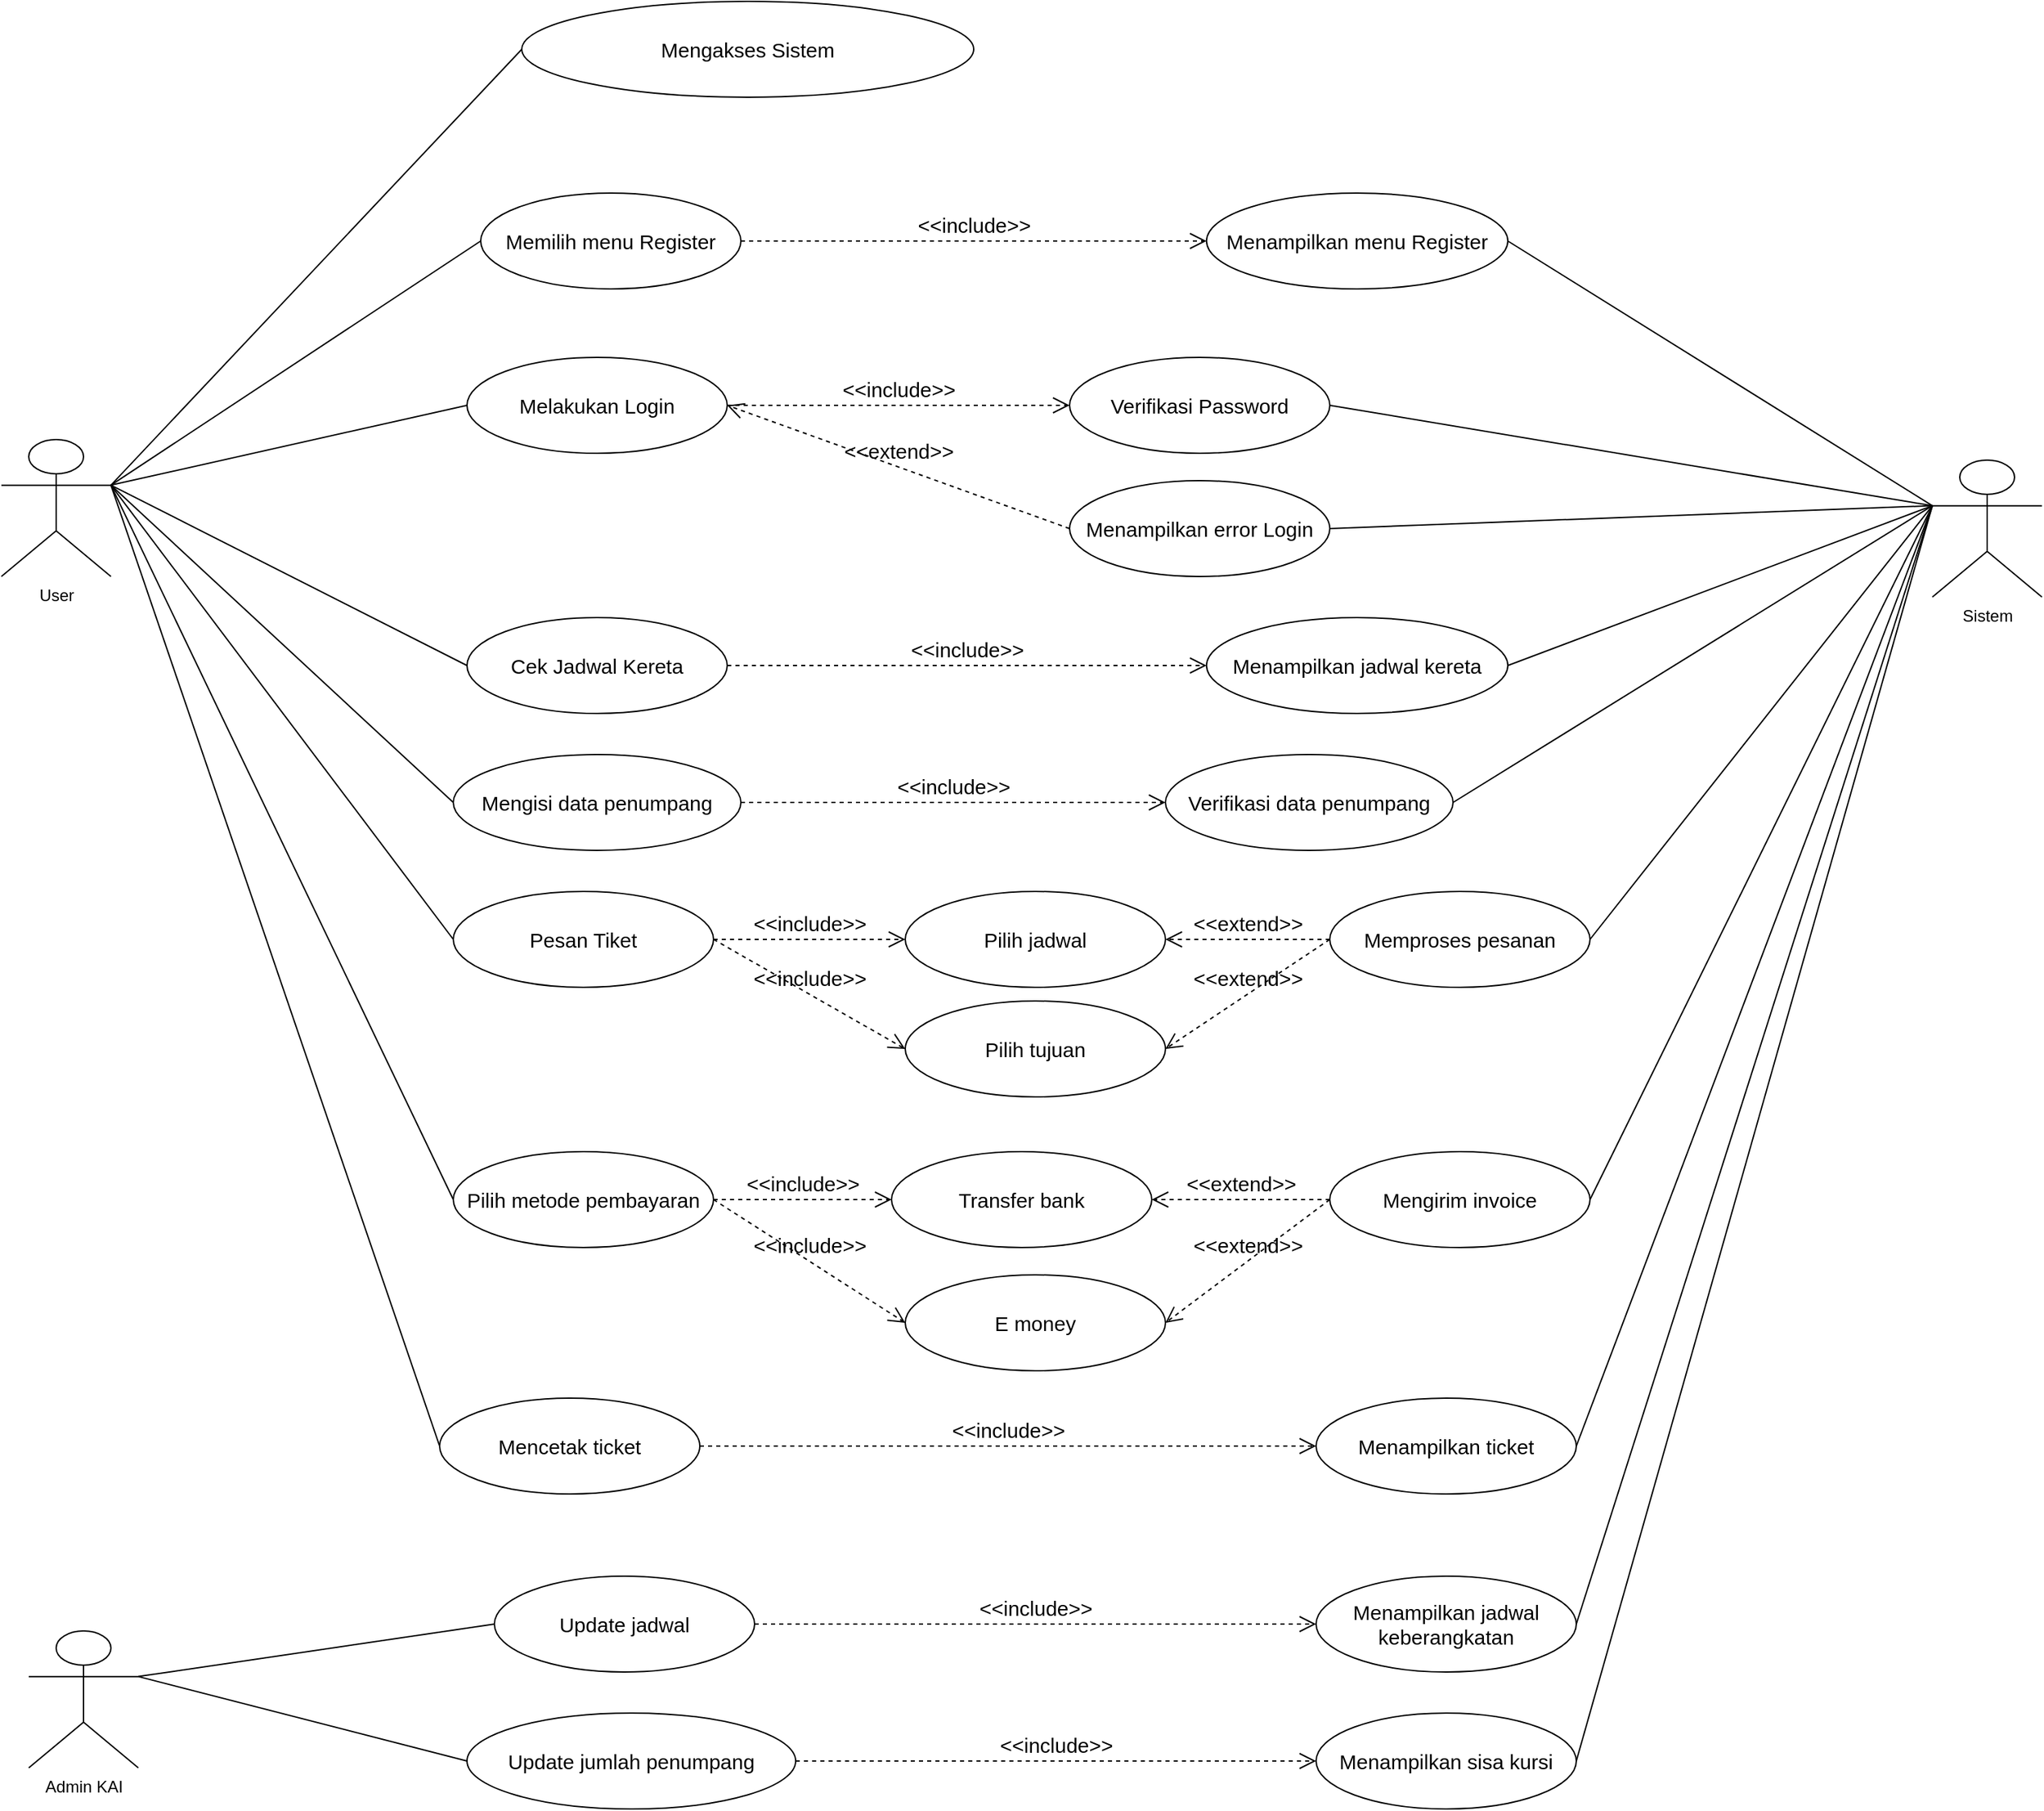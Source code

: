 <mxfile version="20.8.16" type="device" pages="2"><diagram name="usecase pemesanan tiket kereta" id="UrLEpBWhu2ql6kITW9KZ"><mxGraphModel dx="2269" dy="1483" grid="1" gridSize="10" guides="1" tooltips="1" connect="1" arrows="1" fold="1" page="1" pageScale="1" pageWidth="3300" pageHeight="4681" math="0" shadow="0"><root><mxCell id="0"/><mxCell id="1" parent="0"/><mxCell id="ttBOYnQdIVmElgxyRwph-5" style="rounded=0;orthogonalLoop=1;jettySize=auto;html=1;exitX=1;exitY=0.333;exitDx=0;exitDy=0;exitPerimeter=0;entryX=0;entryY=0.5;entryDx=0;entryDy=0;fontSize=15;endArrow=none;endFill=0;" parent="1" source="ttBOYnQdIVmElgxyRwph-1" target="ttBOYnQdIVmElgxyRwph-3" edge="1"><mxGeometry relative="1" as="geometry"/></mxCell><mxCell id="s9FRekA7cgcyD0kdbOYk-20" style="edgeStyle=none;rounded=0;orthogonalLoop=1;jettySize=auto;html=1;exitX=1;exitY=0.333;exitDx=0;exitDy=0;exitPerimeter=0;entryX=0;entryY=0.5;entryDx=0;entryDy=0;fontSize=15;endArrow=none;endFill=0;" edge="1" parent="1" source="ttBOYnQdIVmElgxyRwph-1" target="ttBOYnQdIVmElgxyRwph-6"><mxGeometry relative="1" as="geometry"/></mxCell><mxCell id="s9FRekA7cgcyD0kdbOYk-21" style="edgeStyle=none;rounded=0;orthogonalLoop=1;jettySize=auto;html=1;exitX=1;exitY=0.333;exitDx=0;exitDy=0;exitPerimeter=0;entryX=0;entryY=0.5;entryDx=0;entryDy=0;fontSize=15;endArrow=none;endFill=0;" edge="1" parent="1" source="ttBOYnQdIVmElgxyRwph-1" target="s9FRekA7cgcyD0kdbOYk-5"><mxGeometry relative="1" as="geometry"/></mxCell><mxCell id="s9FRekA7cgcyD0kdbOYk-22" style="edgeStyle=none;rounded=0;orthogonalLoop=1;jettySize=auto;html=1;exitX=1;exitY=0.333;exitDx=0;exitDy=0;exitPerimeter=0;entryX=0;entryY=0.5;entryDx=0;entryDy=0;fontSize=15;endArrow=none;endFill=0;" edge="1" parent="1" source="ttBOYnQdIVmElgxyRwph-1" target="s9FRekA7cgcyD0kdbOYk-8"><mxGeometry relative="1" as="geometry"/></mxCell><mxCell id="s9FRekA7cgcyD0kdbOYk-23" style="edgeStyle=none;rounded=0;orthogonalLoop=1;jettySize=auto;html=1;exitX=1;exitY=0.333;exitDx=0;exitDy=0;exitPerimeter=0;entryX=0;entryY=0.5;entryDx=0;entryDy=0;fontSize=15;endArrow=none;endFill=0;" edge="1" parent="1" source="ttBOYnQdIVmElgxyRwph-1" target="s9FRekA7cgcyD0kdbOYk-14"><mxGeometry relative="1" as="geometry"/></mxCell><mxCell id="s9FRekA7cgcyD0kdbOYk-24" style="edgeStyle=none;rounded=0;orthogonalLoop=1;jettySize=auto;html=1;exitX=1;exitY=0.333;exitDx=0;exitDy=0;exitPerimeter=0;entryX=0;entryY=0.5;entryDx=0;entryDy=0;fontSize=15;endArrow=none;endFill=0;" edge="1" parent="1" source="ttBOYnQdIVmElgxyRwph-1" target="s9FRekA7cgcyD0kdbOYk-10"><mxGeometry relative="1" as="geometry"/></mxCell><mxCell id="s9FRekA7cgcyD0kdbOYk-25" style="edgeStyle=none;rounded=0;orthogonalLoop=1;jettySize=auto;html=1;exitX=1;exitY=0.333;exitDx=0;exitDy=0;exitPerimeter=0;entryX=0;entryY=0.5;entryDx=0;entryDy=0;fontSize=15;endArrow=none;endFill=0;" edge="1" parent="1" source="ttBOYnQdIVmElgxyRwph-1" target="s9FRekA7cgcyD0kdbOYk-15"><mxGeometry relative="1" as="geometry"/></mxCell><mxCell id="s9FRekA7cgcyD0kdbOYk-35" style="edgeStyle=none;rounded=0;orthogonalLoop=1;jettySize=auto;html=1;exitX=1;exitY=0.333;exitDx=0;exitDy=0;exitPerimeter=0;entryX=0;entryY=0.5;entryDx=0;entryDy=0;fontSize=15;endArrow=none;endFill=0;" edge="1" parent="1" source="ttBOYnQdIVmElgxyRwph-1" target="s9FRekA7cgcyD0kdbOYk-26"><mxGeometry relative="1" as="geometry"/></mxCell><mxCell id="ttBOYnQdIVmElgxyRwph-1" value="User" style="shape=umlActor;verticalLabelPosition=bottom;verticalAlign=top;html=1;" parent="1" vertex="1"><mxGeometry x="640" y="1160" width="80" height="100" as="geometry"/></mxCell><mxCell id="ttBOYnQdIVmElgxyRwph-3" value="&lt;font style=&quot;font-size: 15px;&quot;&gt;Mengakses Sistem&lt;/font&gt;" style="ellipse;whiteSpace=wrap;html=1;" parent="1" vertex="1"><mxGeometry x="1020" y="840" width="330" height="70" as="geometry"/></mxCell><mxCell id="ttBOYnQdIVmElgxyRwph-6" value="&lt;font style=&quot;font-size: 15px;&quot;&gt;Memilih menu Register&lt;/font&gt;" style="ellipse;whiteSpace=wrap;html=1;" parent="1" vertex="1"><mxGeometry x="990" y="980" width="190" height="70" as="geometry"/></mxCell><mxCell id="s9FRekA7cgcyD0kdbOYk-1" value="&lt;font style=&quot;font-size: 15px;&quot;&gt;Menampilkan menu Register&lt;/font&gt;" style="ellipse;whiteSpace=wrap;html=1;" vertex="1" parent="1"><mxGeometry x="1520" y="980" width="220" height="70" as="geometry"/></mxCell><mxCell id="s9FRekA7cgcyD0kdbOYk-36" style="edgeStyle=none;rounded=0;orthogonalLoop=1;jettySize=auto;html=1;exitX=0;exitY=0.333;exitDx=0;exitDy=0;exitPerimeter=0;entryX=1;entryY=0.5;entryDx=0;entryDy=0;fontSize=15;endArrow=none;endFill=0;" edge="1" parent="1" source="s9FRekA7cgcyD0kdbOYk-2" target="s9FRekA7cgcyD0kdbOYk-1"><mxGeometry relative="1" as="geometry"/></mxCell><mxCell id="s9FRekA7cgcyD0kdbOYk-37" style="edgeStyle=none;rounded=0;orthogonalLoop=1;jettySize=auto;html=1;exitX=0;exitY=0.333;exitDx=0;exitDy=0;exitPerimeter=0;entryX=1;entryY=0.5;entryDx=0;entryDy=0;fontSize=15;endArrow=none;endFill=0;" edge="1" parent="1" source="s9FRekA7cgcyD0kdbOYk-2" target="s9FRekA7cgcyD0kdbOYk-9"><mxGeometry relative="1" as="geometry"/></mxCell><mxCell id="s9FRekA7cgcyD0kdbOYk-38" style="edgeStyle=none;rounded=0;orthogonalLoop=1;jettySize=auto;html=1;exitX=0;exitY=0.333;exitDx=0;exitDy=0;exitPerimeter=0;entryX=1;entryY=0.5;entryDx=0;entryDy=0;fontSize=15;endArrow=none;endFill=0;" edge="1" parent="1" source="s9FRekA7cgcyD0kdbOYk-2" target="s9FRekA7cgcyD0kdbOYk-13"><mxGeometry relative="1" as="geometry"/></mxCell><mxCell id="s9FRekA7cgcyD0kdbOYk-39" style="edgeStyle=none;rounded=0;orthogonalLoop=1;jettySize=auto;html=1;exitX=0;exitY=0.333;exitDx=0;exitDy=0;exitPerimeter=0;entryX=1;entryY=0.5;entryDx=0;entryDy=0;fontSize=15;endArrow=none;endFill=0;" edge="1" parent="1" source="s9FRekA7cgcyD0kdbOYk-2" target="s9FRekA7cgcyD0kdbOYk-18"><mxGeometry relative="1" as="geometry"/></mxCell><mxCell id="s9FRekA7cgcyD0kdbOYk-40" style="edgeStyle=none;rounded=0;orthogonalLoop=1;jettySize=auto;html=1;exitX=0;exitY=0.333;exitDx=0;exitDy=0;exitPerimeter=0;entryX=1;entryY=0.5;entryDx=0;entryDy=0;fontSize=15;endArrow=none;endFill=0;" edge="1" parent="1" source="s9FRekA7cgcyD0kdbOYk-2" target="s9FRekA7cgcyD0kdbOYk-19"><mxGeometry relative="1" as="geometry"/></mxCell><mxCell id="s9FRekA7cgcyD0kdbOYk-41" style="edgeStyle=none;rounded=0;orthogonalLoop=1;jettySize=auto;html=1;exitX=0;exitY=0.333;exitDx=0;exitDy=0;exitPerimeter=0;entryX=1;entryY=0.5;entryDx=0;entryDy=0;fontSize=15;endArrow=none;endFill=0;" edge="1" parent="1" source="s9FRekA7cgcyD0kdbOYk-2" target="s9FRekA7cgcyD0kdbOYk-30"><mxGeometry relative="1" as="geometry"/></mxCell><mxCell id="s9FRekA7cgcyD0kdbOYk-42" style="edgeStyle=none;rounded=0;orthogonalLoop=1;jettySize=auto;html=1;exitX=0;exitY=0.333;exitDx=0;exitDy=0;exitPerimeter=0;entryX=1;entryY=0.5;entryDx=0;entryDy=0;fontSize=15;endArrow=none;endFill=0;" edge="1" parent="1" source="s9FRekA7cgcyD0kdbOYk-2" target="s9FRekA7cgcyD0kdbOYk-31"><mxGeometry relative="1" as="geometry"/></mxCell><mxCell id="s9FRekA7cgcyD0kdbOYk-44" style="edgeStyle=none;rounded=0;orthogonalLoop=1;jettySize=auto;html=1;exitX=0;exitY=0.333;exitDx=0;exitDy=0;exitPerimeter=0;entryX=1;entryY=0.5;entryDx=0;entryDy=0;fontSize=15;endArrow=none;endFill=0;" edge="1" parent="1" source="s9FRekA7cgcyD0kdbOYk-2" target="s9FRekA7cgcyD0kdbOYk-43"><mxGeometry relative="1" as="geometry"/></mxCell><mxCell id="s9FRekA7cgcyD0kdbOYk-45" style="edgeStyle=none;rounded=0;orthogonalLoop=1;jettySize=auto;html=1;exitX=0;exitY=0.333;exitDx=0;exitDy=0;exitPerimeter=0;entryX=1;entryY=0.5;entryDx=0;entryDy=0;fontSize=15;endArrow=none;endFill=0;" edge="1" parent="1" source="s9FRekA7cgcyD0kdbOYk-2" target="s9FRekA7cgcyD0kdbOYk-6"><mxGeometry relative="1" as="geometry"/></mxCell><mxCell id="s9FRekA7cgcyD0kdbOYk-46" style="edgeStyle=none;rounded=0;orthogonalLoop=1;jettySize=auto;html=1;exitX=0;exitY=0.333;exitDx=0;exitDy=0;exitPerimeter=0;entryX=1;entryY=0.5;entryDx=0;entryDy=0;fontSize=15;endArrow=none;endFill=0;" edge="1" parent="1" source="s9FRekA7cgcyD0kdbOYk-2" target="s9FRekA7cgcyD0kdbOYk-7"><mxGeometry relative="1" as="geometry"/></mxCell><mxCell id="s9FRekA7cgcyD0kdbOYk-2" value="Sistem" style="shape=umlActor;verticalLabelPosition=bottom;verticalAlign=top;html=1;" vertex="1" parent="1"><mxGeometry x="2050" y="1175" width="80" height="100" as="geometry"/></mxCell><mxCell id="s9FRekA7cgcyD0kdbOYk-5" value="&lt;font style=&quot;font-size: 15px;&quot;&gt;Melakukan Login&lt;/font&gt;" style="ellipse;whiteSpace=wrap;html=1;" vertex="1" parent="1"><mxGeometry x="980" y="1100" width="190" height="70" as="geometry"/></mxCell><mxCell id="s9FRekA7cgcyD0kdbOYk-6" value="&lt;font style=&quot;font-size: 15px;&quot;&gt;Verifikasi Password&lt;/font&gt;" style="ellipse;whiteSpace=wrap;html=1;" vertex="1" parent="1"><mxGeometry x="1420" y="1100" width="190" height="70" as="geometry"/></mxCell><mxCell id="s9FRekA7cgcyD0kdbOYk-7" value="&lt;font style=&quot;font-size: 15px;&quot;&gt;Menampilkan error Login&lt;/font&gt;" style="ellipse;whiteSpace=wrap;html=1;" vertex="1" parent="1"><mxGeometry x="1420" y="1190" width="190" height="70" as="geometry"/></mxCell><mxCell id="s9FRekA7cgcyD0kdbOYk-8" value="&lt;font style=&quot;font-size: 15px;&quot;&gt;Cek Jadwal Kereta&lt;/font&gt;" style="ellipse;whiteSpace=wrap;html=1;" vertex="1" parent="1"><mxGeometry x="980" y="1290" width="190" height="70" as="geometry"/></mxCell><mxCell id="s9FRekA7cgcyD0kdbOYk-9" value="&lt;font style=&quot;font-size: 15px;&quot;&gt;Menampilkan jadwal kereta&lt;/font&gt;" style="ellipse;whiteSpace=wrap;html=1;" vertex="1" parent="1"><mxGeometry x="1520" y="1290" width="220" height="70" as="geometry"/></mxCell><mxCell id="s9FRekA7cgcyD0kdbOYk-10" value="&lt;font style=&quot;font-size: 15px;&quot;&gt;Pesan Tiket&lt;/font&gt;" style="ellipse;whiteSpace=wrap;html=1;" vertex="1" parent="1"><mxGeometry x="970" y="1490" width="190" height="70" as="geometry"/></mxCell><mxCell id="s9FRekA7cgcyD0kdbOYk-11" value="&lt;font style=&quot;font-size: 15px;&quot;&gt;Pilih jadwal&lt;/font&gt;" style="ellipse;whiteSpace=wrap;html=1;" vertex="1" parent="1"><mxGeometry x="1300" y="1490" width="190" height="70" as="geometry"/></mxCell><mxCell id="s9FRekA7cgcyD0kdbOYk-12" value="&lt;font style=&quot;font-size: 15px;&quot;&gt;Pilih tujuan&lt;/font&gt;" style="ellipse;whiteSpace=wrap;html=1;" vertex="1" parent="1"><mxGeometry x="1300" y="1570" width="190" height="70" as="geometry"/></mxCell><mxCell id="s9FRekA7cgcyD0kdbOYk-13" value="&lt;font style=&quot;font-size: 15px;&quot;&gt;Memproses pesanan&lt;/font&gt;" style="ellipse;whiteSpace=wrap;html=1;" vertex="1" parent="1"><mxGeometry x="1610" y="1490" width="190" height="70" as="geometry"/></mxCell><mxCell id="s9FRekA7cgcyD0kdbOYk-14" value="&lt;font style=&quot;font-size: 15px;&quot;&gt;Mengisi data penumpang&lt;/font&gt;" style="ellipse;whiteSpace=wrap;html=1;" vertex="1" parent="1"><mxGeometry x="970" y="1390" width="210" height="70" as="geometry"/></mxCell><mxCell id="s9FRekA7cgcyD0kdbOYk-15" value="&lt;font style=&quot;font-size: 15px;&quot;&gt;Pilih metode pembayaran&lt;/font&gt;" style="ellipse;whiteSpace=wrap;html=1;" vertex="1" parent="1"><mxGeometry x="970" y="1680" width="190" height="70" as="geometry"/></mxCell><mxCell id="s9FRekA7cgcyD0kdbOYk-16" value="&lt;font style=&quot;font-size: 15px;&quot;&gt;Transfer bank&lt;/font&gt;" style="ellipse;whiteSpace=wrap;html=1;" vertex="1" parent="1"><mxGeometry x="1290" y="1680" width="190" height="70" as="geometry"/></mxCell><mxCell id="s9FRekA7cgcyD0kdbOYk-17" value="&lt;font style=&quot;font-size: 15px;&quot;&gt;E money&lt;/font&gt;" style="ellipse;whiteSpace=wrap;html=1;" vertex="1" parent="1"><mxGeometry x="1300" y="1770" width="190" height="70" as="geometry"/></mxCell><mxCell id="s9FRekA7cgcyD0kdbOYk-18" value="&lt;font style=&quot;font-size: 15px;&quot;&gt;Mengirim invoice&lt;/font&gt;" style="ellipse;whiteSpace=wrap;html=1;" vertex="1" parent="1"><mxGeometry x="1610" y="1680" width="190" height="70" as="geometry"/></mxCell><mxCell id="s9FRekA7cgcyD0kdbOYk-19" value="&lt;font style=&quot;font-size: 15px;&quot;&gt;Menampilkan ticket&lt;/font&gt;" style="ellipse;whiteSpace=wrap;html=1;" vertex="1" parent="1"><mxGeometry x="1600" y="1860" width="190" height="70" as="geometry"/></mxCell><mxCell id="s9FRekA7cgcyD0kdbOYk-26" value="&lt;font style=&quot;font-size: 15px;&quot;&gt;Mencetak ticket&lt;/font&gt;" style="ellipse;whiteSpace=wrap;html=1;" vertex="1" parent="1"><mxGeometry x="960" y="1860" width="190" height="70" as="geometry"/></mxCell><mxCell id="s9FRekA7cgcyD0kdbOYk-27" value="&lt;font style=&quot;font-size: 15px;&quot;&gt;Update jadwal&lt;/font&gt;" style="ellipse;whiteSpace=wrap;html=1;" vertex="1" parent="1"><mxGeometry x="1000" y="1990" width="190" height="70" as="geometry"/></mxCell><mxCell id="s9FRekA7cgcyD0kdbOYk-29" value="&lt;font style=&quot;font-size: 15px;&quot;&gt;Update jumlah penumpang&lt;/font&gt;" style="ellipse;whiteSpace=wrap;html=1;" vertex="1" parent="1"><mxGeometry x="980" y="2090" width="240" height="70" as="geometry"/></mxCell><mxCell id="s9FRekA7cgcyD0kdbOYk-30" value="&lt;font style=&quot;font-size: 15px;&quot;&gt;Menampilkan jadwal keberangkatan&lt;/font&gt;" style="ellipse;whiteSpace=wrap;html=1;" vertex="1" parent="1"><mxGeometry x="1600" y="1990" width="190" height="70" as="geometry"/></mxCell><mxCell id="s9FRekA7cgcyD0kdbOYk-31" value="&lt;font style=&quot;font-size: 15px;&quot;&gt;Menampilkan sisa kursi&lt;/font&gt;" style="ellipse;whiteSpace=wrap;html=1;" vertex="1" parent="1"><mxGeometry x="1600" y="2090" width="190" height="70" as="geometry"/></mxCell><mxCell id="s9FRekA7cgcyD0kdbOYk-33" style="edgeStyle=none;rounded=0;orthogonalLoop=1;jettySize=auto;html=1;exitX=1;exitY=0.333;exitDx=0;exitDy=0;exitPerimeter=0;entryX=0;entryY=0.5;entryDx=0;entryDy=0;fontSize=15;endArrow=none;endFill=0;" edge="1" parent="1" source="s9FRekA7cgcyD0kdbOYk-32" target="s9FRekA7cgcyD0kdbOYk-27"><mxGeometry relative="1" as="geometry"/></mxCell><mxCell id="s9FRekA7cgcyD0kdbOYk-34" style="edgeStyle=none;rounded=0;orthogonalLoop=1;jettySize=auto;html=1;exitX=1;exitY=0.333;exitDx=0;exitDy=0;exitPerimeter=0;entryX=0;entryY=0.5;entryDx=0;entryDy=0;fontSize=15;endArrow=none;endFill=0;" edge="1" parent="1" source="s9FRekA7cgcyD0kdbOYk-32" target="s9FRekA7cgcyD0kdbOYk-29"><mxGeometry relative="1" as="geometry"/></mxCell><mxCell id="s9FRekA7cgcyD0kdbOYk-32" value="Admin KAI" style="shape=umlActor;verticalLabelPosition=bottom;verticalAlign=top;html=1;" vertex="1" parent="1"><mxGeometry x="660" y="2030" width="80" height="100" as="geometry"/></mxCell><mxCell id="s9FRekA7cgcyD0kdbOYk-43" value="&lt;font style=&quot;font-size: 15px;&quot;&gt;Verifikasi data penumpang&lt;/font&gt;" style="ellipse;whiteSpace=wrap;html=1;" vertex="1" parent="1"><mxGeometry x="1490" y="1390" width="210" height="70" as="geometry"/></mxCell><mxCell id="s9FRekA7cgcyD0kdbOYk-47" value="&amp;lt;&amp;lt;include&amp;gt;&amp;gt;" style="html=1;verticalAlign=bottom;labelBackgroundColor=none;endArrow=open;endFill=0;dashed=1;rounded=0;fontSize=15;entryX=0;entryY=0.5;entryDx=0;entryDy=0;exitX=1;exitY=0.5;exitDx=0;exitDy=0;endSize=10;" edge="1" parent="1" source="ttBOYnQdIVmElgxyRwph-6" target="s9FRekA7cgcyD0kdbOYk-1"><mxGeometry width="160" relative="1" as="geometry"><mxPoint x="1160" y="1520" as="sourcePoint"/><mxPoint x="1320" y="1520" as="targetPoint"/></mxGeometry></mxCell><mxCell id="s9FRekA7cgcyD0kdbOYk-48" value="&amp;lt;&amp;lt;include&amp;gt;&amp;gt;" style="html=1;verticalAlign=bottom;labelBackgroundColor=none;endArrow=open;endFill=0;dashed=1;rounded=0;fontSize=15;entryX=0;entryY=0.5;entryDx=0;entryDy=0;exitX=1;exitY=0.5;exitDx=0;exitDy=0;endSize=10;" edge="1" parent="1" source="s9FRekA7cgcyD0kdbOYk-5" target="s9FRekA7cgcyD0kdbOYk-6"><mxGeometry width="160" relative="1" as="geometry"><mxPoint x="1190.0" y="1025" as="sourcePoint"/><mxPoint x="1530" y="1025" as="targetPoint"/></mxGeometry></mxCell><mxCell id="s9FRekA7cgcyD0kdbOYk-49" value="&amp;lt;&amp;lt;extend&amp;gt;&amp;gt;" style="html=1;verticalAlign=bottom;labelBackgroundColor=none;endArrow=open;endFill=0;dashed=1;rounded=0;fontSize=15;endSize=10;entryX=1;entryY=0.5;entryDx=0;entryDy=0;exitX=0;exitY=0.5;exitDx=0;exitDy=0;" edge="1" parent="1" source="s9FRekA7cgcyD0kdbOYk-7" target="s9FRekA7cgcyD0kdbOYk-5"><mxGeometry width="160" relative="1" as="geometry"><mxPoint x="1160" y="1520" as="sourcePoint"/><mxPoint x="1320" y="1520" as="targetPoint"/></mxGeometry></mxCell><mxCell id="s9FRekA7cgcyD0kdbOYk-50" value="&amp;lt;&amp;lt;include&amp;gt;&amp;gt;" style="html=1;verticalAlign=bottom;labelBackgroundColor=none;endArrow=open;endFill=0;dashed=1;rounded=0;fontSize=15;entryX=0;entryY=0.5;entryDx=0;entryDy=0;exitX=1;exitY=0.5;exitDx=0;exitDy=0;endSize=10;" edge="1" parent="1" source="s9FRekA7cgcyD0kdbOYk-10" target="s9FRekA7cgcyD0kdbOYk-11"><mxGeometry width="160" relative="1" as="geometry"><mxPoint x="1180" y="1145" as="sourcePoint"/><mxPoint x="1430" y="1145" as="targetPoint"/></mxGeometry></mxCell><mxCell id="s9FRekA7cgcyD0kdbOYk-51" value="&amp;lt;&amp;lt;include&amp;gt;&amp;gt;" style="html=1;verticalAlign=bottom;labelBackgroundColor=none;endArrow=open;endFill=0;dashed=1;rounded=0;fontSize=15;entryX=0;entryY=0.5;entryDx=0;entryDy=0;endSize=10;exitX=1;exitY=0.5;exitDx=0;exitDy=0;" edge="1" parent="1" source="s9FRekA7cgcyD0kdbOYk-10" target="s9FRekA7cgcyD0kdbOYk-12"><mxGeometry width="160" relative="1" as="geometry"><mxPoint x="1160" y="1630" as="sourcePoint"/><mxPoint x="1310.0" y="1535" as="targetPoint"/></mxGeometry></mxCell><mxCell id="s9FRekA7cgcyD0kdbOYk-52" value="&amp;lt;&amp;lt;include&amp;gt;&amp;gt;" style="html=1;verticalAlign=bottom;labelBackgroundColor=none;endArrow=open;endFill=0;dashed=1;rounded=0;fontSize=15;entryX=0;entryY=0.5;entryDx=0;entryDy=0;exitX=1;exitY=0.5;exitDx=0;exitDy=0;endSize=10;" edge="1" parent="1" source="s9FRekA7cgcyD0kdbOYk-14" target="s9FRekA7cgcyD0kdbOYk-43"><mxGeometry width="160" relative="1" as="geometry"><mxPoint x="1180.0" y="1545" as="sourcePoint"/><mxPoint x="1320.0" y="1545" as="targetPoint"/></mxGeometry></mxCell><mxCell id="s9FRekA7cgcyD0kdbOYk-53" value="&amp;lt;&amp;lt;include&amp;gt;&amp;gt;" style="html=1;verticalAlign=bottom;labelBackgroundColor=none;endArrow=open;endFill=0;dashed=1;rounded=0;fontSize=15;entryX=0;entryY=0.5;entryDx=0;entryDy=0;exitX=1;exitY=0.5;exitDx=0;exitDy=0;endSize=10;" edge="1" parent="1" source="s9FRekA7cgcyD0kdbOYk-8" target="s9FRekA7cgcyD0kdbOYk-9"><mxGeometry width="160" relative="1" as="geometry"><mxPoint x="1190" y="1435" as="sourcePoint"/><mxPoint x="1500.0" y="1435" as="targetPoint"/></mxGeometry></mxCell><mxCell id="s9FRekA7cgcyD0kdbOYk-54" value="&amp;lt;&amp;lt;extend&amp;gt;&amp;gt;" style="html=1;verticalAlign=bottom;labelBackgroundColor=none;endArrow=open;endFill=0;dashed=1;rounded=0;fontSize=15;endSize=10;entryX=1;entryY=0.5;entryDx=0;entryDy=0;exitX=0;exitY=0.5;exitDx=0;exitDy=0;" edge="1" parent="1" source="s9FRekA7cgcyD0kdbOYk-13" target="s9FRekA7cgcyD0kdbOYk-11"><mxGeometry width="160" relative="1" as="geometry"><mxPoint x="1430" y="1235" as="sourcePoint"/><mxPoint x="1180" y="1145" as="targetPoint"/></mxGeometry></mxCell><mxCell id="s9FRekA7cgcyD0kdbOYk-55" value="&amp;lt;&amp;lt;extend&amp;gt;&amp;gt;" style="html=1;verticalAlign=bottom;labelBackgroundColor=none;endArrow=open;endFill=0;dashed=1;rounded=0;fontSize=15;endSize=10;entryX=1;entryY=0.5;entryDx=0;entryDy=0;exitX=0;exitY=0.5;exitDx=0;exitDy=0;" edge="1" parent="1" source="s9FRekA7cgcyD0kdbOYk-13" target="s9FRekA7cgcyD0kdbOYk-12"><mxGeometry width="160" relative="1" as="geometry"><mxPoint x="1660" y="1630" as="sourcePoint"/><mxPoint x="1500.0" y="1535" as="targetPoint"/></mxGeometry></mxCell><mxCell id="s9FRekA7cgcyD0kdbOYk-56" value="&amp;lt;&amp;lt;include&amp;gt;&amp;gt;" style="html=1;verticalAlign=bottom;labelBackgroundColor=none;endArrow=open;endFill=0;dashed=1;rounded=0;fontSize=15;entryX=0;entryY=0.5;entryDx=0;entryDy=0;endSize=10;exitX=1;exitY=0.5;exitDx=0;exitDy=0;" edge="1" parent="1" source="s9FRekA7cgcyD0kdbOYk-15" target="s9FRekA7cgcyD0kdbOYk-16"><mxGeometry width="160" relative="1" as="geometry"><mxPoint x="1170.0" y="1535" as="sourcePoint"/><mxPoint x="1310.0" y="1615" as="targetPoint"/></mxGeometry></mxCell><mxCell id="s9FRekA7cgcyD0kdbOYk-57" value="&amp;lt;&amp;lt;include&amp;gt;&amp;gt;" style="html=1;verticalAlign=bottom;labelBackgroundColor=none;endArrow=open;endFill=0;dashed=1;rounded=0;fontSize=15;entryX=0;entryY=0.5;entryDx=0;entryDy=0;endSize=10;exitX=1;exitY=0.5;exitDx=0;exitDy=0;" edge="1" parent="1" source="s9FRekA7cgcyD0kdbOYk-15" target="s9FRekA7cgcyD0kdbOYk-17"><mxGeometry width="160" relative="1" as="geometry"><mxPoint x="1180" y="1760" as="sourcePoint"/><mxPoint x="1300" y="1725" as="targetPoint"/></mxGeometry></mxCell><mxCell id="s9FRekA7cgcyD0kdbOYk-58" value="&amp;lt;&amp;lt;extend&amp;gt;&amp;gt;" style="html=1;verticalAlign=bottom;labelBackgroundColor=none;endArrow=open;endFill=0;dashed=1;rounded=0;fontSize=15;endSize=10;entryX=1;entryY=0.5;entryDx=0;entryDy=0;exitX=0;exitY=0.5;exitDx=0;exitDy=0;" edge="1" parent="1" source="s9FRekA7cgcyD0kdbOYk-18" target="s9FRekA7cgcyD0kdbOYk-16"><mxGeometry width="160" relative="1" as="geometry"><mxPoint x="1620" y="1535" as="sourcePoint"/><mxPoint x="1500.0" y="1615" as="targetPoint"/></mxGeometry></mxCell><mxCell id="s9FRekA7cgcyD0kdbOYk-59" value="&amp;lt;&amp;lt;extend&amp;gt;&amp;gt;" style="html=1;verticalAlign=bottom;labelBackgroundColor=none;endArrow=open;endFill=0;dashed=1;rounded=0;fontSize=15;endSize=10;entryX=1;entryY=0.5;entryDx=0;entryDy=0;exitX=0;exitY=0.5;exitDx=0;exitDy=0;" edge="1" parent="1" source="s9FRekA7cgcyD0kdbOYk-18" target="s9FRekA7cgcyD0kdbOYk-17"><mxGeometry width="160" relative="1" as="geometry"><mxPoint x="1640" y="1805" as="sourcePoint"/><mxPoint x="1490" y="1725" as="targetPoint"/></mxGeometry></mxCell><mxCell id="s9FRekA7cgcyD0kdbOYk-60" value="&amp;lt;&amp;lt;include&amp;gt;&amp;gt;" style="html=1;verticalAlign=bottom;labelBackgroundColor=none;endArrow=open;endFill=0;dashed=1;rounded=0;fontSize=15;entryX=0;entryY=0.5;entryDx=0;entryDy=0;endSize=10;exitX=1;exitY=0.5;exitDx=0;exitDy=0;" edge="1" parent="1" source="s9FRekA7cgcyD0kdbOYk-26" target="s9FRekA7cgcyD0kdbOYk-19"><mxGeometry width="160" relative="1" as="geometry"><mxPoint x="1160.0" y="1715" as="sourcePoint"/><mxPoint x="1300.0" y="1805" as="targetPoint"/></mxGeometry></mxCell><mxCell id="s9FRekA7cgcyD0kdbOYk-61" value="&amp;lt;&amp;lt;include&amp;gt;&amp;gt;" style="html=1;verticalAlign=bottom;labelBackgroundColor=none;endArrow=open;endFill=0;dashed=1;rounded=0;fontSize=15;entryX=0;entryY=0.5;entryDx=0;entryDy=0;endSize=10;exitX=1;exitY=0.5;exitDx=0;exitDy=0;" edge="1" parent="1" source="s9FRekA7cgcyD0kdbOYk-27" target="s9FRekA7cgcyD0kdbOYk-30"><mxGeometry width="160" relative="1" as="geometry"><mxPoint x="1160.0" y="1905" as="sourcePoint"/><mxPoint x="1610" y="1905" as="targetPoint"/></mxGeometry></mxCell><mxCell id="s9FRekA7cgcyD0kdbOYk-62" value="&amp;lt;&amp;lt;include&amp;gt;&amp;gt;" style="html=1;verticalAlign=bottom;labelBackgroundColor=none;endArrow=open;endFill=0;dashed=1;rounded=0;fontSize=15;entryX=0;entryY=0.5;entryDx=0;entryDy=0;endSize=10;exitX=1;exitY=0.5;exitDx=0;exitDy=0;" edge="1" parent="1" source="s9FRekA7cgcyD0kdbOYk-29" target="s9FRekA7cgcyD0kdbOYk-31"><mxGeometry width="160" relative="1" as="geometry"><mxPoint x="1200" y="2035" as="sourcePoint"/><mxPoint x="1610" y="2035" as="targetPoint"/></mxGeometry></mxCell></root></mxGraphModel></diagram><diagram id="6uWqMcXyp-nMa83LboNU" name="ERD pemesanan tiket kereta"><mxGraphModel dx="1985" dy="1298" grid="1" gridSize="10" guides="1" tooltips="1" connect="1" arrows="1" fold="1" page="1" pageScale="1" pageWidth="3300" pageHeight="4681" math="0" shadow="0"><root><mxCell id="0"/><mxCell id="1" parent="0"/><mxCell id="rufzcAiO9Ryu6abK0_3h-20" style="edgeStyle=none;rounded=0;orthogonalLoop=1;jettySize=auto;html=1;exitX=0.5;exitY=0;exitDx=0;exitDy=0;entryX=0.5;entryY=1;entryDx=0;entryDy=0;fontSize=15;endArrow=none;endFill=0;endSize=10;" edge="1" parent="1" source="TN2uMMc82bp5vgqjo7YV-1" target="TN2uMMc82bp5vgqjo7YV-5"><mxGeometry relative="1" as="geometry"/></mxCell><mxCell id="TN2uMMc82bp5vgqjo7YV-1" value="Mulai" style="rounded=1;whiteSpace=wrap;html=1;fontSize=15;" vertex="1" parent="1"><mxGeometry x="1100" y="1940" width="120" height="30" as="geometry"/></mxCell><mxCell id="TN2uMMc82bp5vgqjo7YV-3" value="Selesai" style="rounded=1;whiteSpace=wrap;html=1;fontSize=15;" vertex="1" parent="1"><mxGeometry x="1690" y="2021.25" width="120" height="30" as="geometry"/></mxCell><mxCell id="rufzcAiO9Ryu6abK0_3h-22" style="edgeStyle=none;rounded=0;orthogonalLoop=1;jettySize=auto;html=1;exitX=1;exitY=0.5;exitDx=0;exitDy=0;entryX=0;entryY=0.5;entryDx=0;entryDy=0;fontSize=15;endArrow=none;endFill=0;endSize=10;" edge="1" parent="1" source="TN2uMMc82bp5vgqjo7YV-4" target="rufzcAiO9Ryu6abK0_3h-9"><mxGeometry relative="1" as="geometry"/></mxCell><mxCell id="TN2uMMc82bp5vgqjo7YV-4" value="Login" style="rhombus;whiteSpace=wrap;html=1;fontSize=15;" vertex="1" parent="1"><mxGeometry x="1360" y="1705" width="80" height="80" as="geometry"/></mxCell><mxCell id="rufzcAiO9Ryu6abK0_3h-5" style="edgeStyle=none;rounded=0;orthogonalLoop=1;jettySize=auto;html=1;exitX=0.5;exitY=0;exitDx=0;exitDy=0;entryX=0.5;entryY=1;entryDx=0;entryDy=0;fontSize=15;endArrow=none;endFill=0;endSize=10;" edge="1" parent="1" source="TN2uMMc82bp5vgqjo7YV-5" target="rufzcAiO9Ryu6abK0_3h-1"><mxGeometry relative="1" as="geometry"/></mxCell><mxCell id="rufzcAiO9Ryu6abK0_3h-6" style="edgeStyle=none;rounded=0;orthogonalLoop=1;jettySize=auto;html=1;exitX=0.5;exitY=0;exitDx=0;exitDy=0;fontSize=15;endArrow=none;endFill=0;endSize=10;" edge="1" parent="1" source="TN2uMMc82bp5vgqjo7YV-5" target="rufzcAiO9Ryu6abK0_3h-4"><mxGeometry relative="1" as="geometry"/></mxCell><mxCell id="rufzcAiO9Ryu6abK0_3h-7" style="edgeStyle=none;rounded=0;orthogonalLoop=1;jettySize=auto;html=1;exitX=0.5;exitY=0;exitDx=0;exitDy=0;entryX=0.5;entryY=1;entryDx=0;entryDy=0;fontSize=15;endArrow=none;endFill=0;endSize=10;" edge="1" parent="1" source="TN2uMMc82bp5vgqjo7YV-5" target="rufzcAiO9Ryu6abK0_3h-3"><mxGeometry relative="1" as="geometry"/></mxCell><mxCell id="rufzcAiO9Ryu6abK0_3h-8" style="edgeStyle=none;rounded=0;orthogonalLoop=1;jettySize=auto;html=1;exitX=0.5;exitY=0;exitDx=0;exitDy=0;entryX=1;entryY=1;entryDx=0;entryDy=0;fontSize=15;endArrow=none;endFill=0;endSize=10;" edge="1" parent="1" source="TN2uMMc82bp5vgqjo7YV-5" target="rufzcAiO9Ryu6abK0_3h-2"><mxGeometry relative="1" as="geometry"/></mxCell><mxCell id="rufzcAiO9Ryu6abK0_3h-21" style="edgeStyle=none;rounded=0;orthogonalLoop=1;jettySize=auto;html=1;exitX=1;exitY=0.5;exitDx=0;exitDy=0;entryX=0;entryY=0.5;entryDx=0;entryDy=0;fontSize=15;endArrow=none;endFill=0;endSize=10;" edge="1" parent="1" source="TN2uMMc82bp5vgqjo7YV-5" target="TN2uMMc82bp5vgqjo7YV-4"><mxGeometry relative="1" as="geometry"/></mxCell><mxCell id="TN2uMMc82bp5vgqjo7YV-5" value="User" style="rounded=0;whiteSpace=wrap;html=1;fontSize=15;" vertex="1" parent="1"><mxGeometry x="1100" y="1722.5" width="120" height="45" as="geometry"/></mxCell><mxCell id="rufzcAiO9Ryu6abK0_3h-1" value="&lt;font style=&quot;font-size: 15px;&quot;&gt;Username&lt;/font&gt;" style="ellipse;whiteSpace=wrap;html=1;" vertex="1" parent="1"><mxGeometry x="1030" y="1510" width="130" height="50" as="geometry"/></mxCell><mxCell id="rufzcAiO9Ryu6abK0_3h-2" value="&lt;span style=&quot;font-size: 15px;&quot;&gt;ID&lt;/span&gt;" style="ellipse;whiteSpace=wrap;html=1;" vertex="1" parent="1"><mxGeometry x="1010" y="1600" width="90" height="50" as="geometry"/></mxCell><mxCell id="rufzcAiO9Ryu6abK0_3h-3" value="&lt;font style=&quot;font-size: 15px;&quot;&gt;Email&lt;/font&gt;" style="ellipse;whiteSpace=wrap;html=1;" vertex="1" parent="1"><mxGeometry x="1150" y="1460" width="120" height="50" as="geometry"/></mxCell><mxCell id="rufzcAiO9Ryu6abK0_3h-4" value="&lt;font style=&quot;font-size: 15px;&quot;&gt;Password&lt;/font&gt;" style="ellipse;whiteSpace=wrap;html=1;" vertex="1" parent="1"><mxGeometry x="1200" y="1560" width="130" height="50" as="geometry"/></mxCell><mxCell id="rufzcAiO9Ryu6abK0_3h-15" style="edgeStyle=none;rounded=0;orthogonalLoop=1;jettySize=auto;html=1;exitX=0.5;exitY=0;exitDx=0;exitDy=0;entryX=0.5;entryY=1;entryDx=0;entryDy=0;fontSize=15;endArrow=none;endFill=0;endSize=10;" edge="1" parent="1" source="rufzcAiO9Ryu6abK0_3h-9" target="rufzcAiO9Ryu6abK0_3h-11"><mxGeometry relative="1" as="geometry"/></mxCell><mxCell id="rufzcAiO9Ryu6abK0_3h-16" style="edgeStyle=none;rounded=0;orthogonalLoop=1;jettySize=auto;html=1;exitX=0.5;exitY=0;exitDx=0;exitDy=0;entryX=1;entryY=1;entryDx=0;entryDy=0;fontSize=15;endArrow=none;endFill=0;endSize=10;" edge="1" parent="1" source="rufzcAiO9Ryu6abK0_3h-9" target="rufzcAiO9Ryu6abK0_3h-13"><mxGeometry relative="1" as="geometry"/></mxCell><mxCell id="rufzcAiO9Ryu6abK0_3h-17" style="edgeStyle=none;rounded=0;orthogonalLoop=1;jettySize=auto;html=1;exitX=0.5;exitY=0;exitDx=0;exitDy=0;entryX=0.5;entryY=1;entryDx=0;entryDy=0;fontSize=15;endArrow=none;endFill=0;endSize=10;" edge="1" parent="1" source="rufzcAiO9Ryu6abK0_3h-9" target="rufzcAiO9Ryu6abK0_3h-10"><mxGeometry relative="1" as="geometry"/></mxCell><mxCell id="rufzcAiO9Ryu6abK0_3h-18" style="edgeStyle=none;rounded=0;orthogonalLoop=1;jettySize=auto;html=1;exitX=0.5;exitY=0;exitDx=0;exitDy=0;entryX=0;entryY=1;entryDx=0;entryDy=0;fontSize=15;endArrow=none;endFill=0;endSize=10;" edge="1" parent="1" source="rufzcAiO9Ryu6abK0_3h-9" target="rufzcAiO9Ryu6abK0_3h-12"><mxGeometry relative="1" as="geometry"/></mxCell><mxCell id="rufzcAiO9Ryu6abK0_3h-19" style="edgeStyle=none;rounded=0;orthogonalLoop=1;jettySize=auto;html=1;exitX=0.5;exitY=0;exitDx=0;exitDy=0;entryX=0;entryY=1;entryDx=0;entryDy=0;fontSize=15;endArrow=none;endFill=0;endSize=10;" edge="1" parent="1" source="rufzcAiO9Ryu6abK0_3h-9" target="rufzcAiO9Ryu6abK0_3h-14"><mxGeometry relative="1" as="geometry"/></mxCell><mxCell id="rufzcAiO9Ryu6abK0_3h-24" style="edgeStyle=none;rounded=0;orthogonalLoop=1;jettySize=auto;html=1;exitX=1;exitY=0.5;exitDx=0;exitDy=0;entryX=0;entryY=0.5;entryDx=0;entryDy=0;fontSize=15;endArrow=none;endFill=0;endSize=10;" edge="1" parent="1" source="rufzcAiO9Ryu6abK0_3h-9" target="rufzcAiO9Ryu6abK0_3h-23"><mxGeometry relative="1" as="geometry"/></mxCell><mxCell id="rufzcAiO9Ryu6abK0_3h-9" value="Biodata User" style="rounded=0;whiteSpace=wrap;html=1;fontSize=15;" vertex="1" parent="1"><mxGeometry x="1605" y="1722.5" width="120" height="45" as="geometry"/></mxCell><mxCell id="rufzcAiO9Ryu6abK0_3h-10" value="&lt;font style=&quot;font-size: 15px;&quot;&gt;Username&lt;/font&gt;" style="ellipse;whiteSpace=wrap;html=1;" vertex="1" parent="1"><mxGeometry x="1585" y="1480" width="130" height="50" as="geometry"/></mxCell><mxCell id="rufzcAiO9Ryu6abK0_3h-11" value="&lt;span style=&quot;font-size: 15px;&quot;&gt;ID&lt;/span&gt;" style="ellipse;whiteSpace=wrap;html=1;" vertex="1" parent="1"><mxGeometry x="1505" y="1610" width="90" height="50" as="geometry"/></mxCell><mxCell id="rufzcAiO9Ryu6abK0_3h-12" value="&lt;font style=&quot;font-size: 15px;&quot;&gt;Email&lt;/font&gt;" style="ellipse;whiteSpace=wrap;html=1;" vertex="1" parent="1"><mxGeometry x="1705" y="1530" width="120" height="50" as="geometry"/></mxCell><mxCell id="rufzcAiO9Ryu6abK0_3h-13" value="&lt;font style=&quot;font-size: 15px;&quot;&gt;Nama&lt;/font&gt;" style="ellipse;whiteSpace=wrap;html=1;" vertex="1" parent="1"><mxGeometry x="1490" y="1540" width="120" height="50" as="geometry"/></mxCell><mxCell id="rufzcAiO9Ryu6abK0_3h-14" value="&lt;span style=&quot;font-size: 15px;&quot;&gt;No HP&lt;/span&gt;" style="ellipse;whiteSpace=wrap;html=1;" vertex="1" parent="1"><mxGeometry x="1735" y="1600" width="120" height="50" as="geometry"/></mxCell><mxCell id="rufzcAiO9Ryu6abK0_3h-40" style="edgeStyle=none;rounded=0;orthogonalLoop=1;jettySize=auto;html=1;exitX=1;exitY=0.5;exitDx=0;exitDy=0;entryX=0;entryY=0.5;entryDx=0;entryDy=0;fontSize=15;endArrow=none;endFill=0;endSize=10;" edge="1" parent="1" source="rufzcAiO9Ryu6abK0_3h-23" target="rufzcAiO9Ryu6abK0_3h-30"><mxGeometry relative="1" as="geometry"/></mxCell><mxCell id="rufzcAiO9Ryu6abK0_3h-23" value="Mengelola" style="rhombus;whiteSpace=wrap;html=1;fontSize=15;" vertex="1" parent="1"><mxGeometry x="1870" y="1705" width="100" height="80" as="geometry"/></mxCell><mxCell id="rufzcAiO9Ryu6abK0_3h-25" style="edgeStyle=none;rounded=0;orthogonalLoop=1;jettySize=auto;html=1;exitX=0.5;exitY=0;exitDx=0;exitDy=0;entryX=0.5;entryY=1;entryDx=0;entryDy=0;fontSize=15;endArrow=none;endFill=0;endSize=10;" edge="1" parent="1" source="rufzcAiO9Ryu6abK0_3h-30" target="rufzcAiO9Ryu6abK0_3h-32"><mxGeometry relative="1" as="geometry"/></mxCell><mxCell id="rufzcAiO9Ryu6abK0_3h-26" style="edgeStyle=none;rounded=0;orthogonalLoop=1;jettySize=auto;html=1;exitX=0.5;exitY=0;exitDx=0;exitDy=0;entryX=1;entryY=1;entryDx=0;entryDy=0;fontSize=15;endArrow=none;endFill=0;endSize=10;" edge="1" parent="1" source="rufzcAiO9Ryu6abK0_3h-30" target="rufzcAiO9Ryu6abK0_3h-34"><mxGeometry relative="1" as="geometry"/></mxCell><mxCell id="rufzcAiO9Ryu6abK0_3h-27" style="edgeStyle=none;rounded=0;orthogonalLoop=1;jettySize=auto;html=1;exitX=0.5;exitY=0;exitDx=0;exitDy=0;entryX=0.5;entryY=1;entryDx=0;entryDy=0;fontSize=15;endArrow=none;endFill=0;endSize=10;" edge="1" parent="1" source="rufzcAiO9Ryu6abK0_3h-30" target="rufzcAiO9Ryu6abK0_3h-31"><mxGeometry relative="1" as="geometry"/></mxCell><mxCell id="rufzcAiO9Ryu6abK0_3h-28" style="edgeStyle=none;rounded=0;orthogonalLoop=1;jettySize=auto;html=1;exitX=0.5;exitY=0;exitDx=0;exitDy=0;entryX=0;entryY=1;entryDx=0;entryDy=0;fontSize=15;endArrow=none;endFill=0;endSize=10;" edge="1" parent="1" source="rufzcAiO9Ryu6abK0_3h-30" target="rufzcAiO9Ryu6abK0_3h-33"><mxGeometry relative="1" as="geometry"/></mxCell><mxCell id="rufzcAiO9Ryu6abK0_3h-29" style="edgeStyle=none;rounded=0;orthogonalLoop=1;jettySize=auto;html=1;exitX=0.5;exitY=0;exitDx=0;exitDy=0;entryX=0.5;entryY=1;entryDx=0;entryDy=0;fontSize=15;endArrow=none;endFill=0;endSize=10;" edge="1" parent="1" source="rufzcAiO9Ryu6abK0_3h-30" target="rufzcAiO9Ryu6abK0_3h-35"><mxGeometry relative="1" as="geometry"/></mxCell><mxCell id="rufzcAiO9Ryu6abK0_3h-38" style="edgeStyle=none;rounded=0;orthogonalLoop=1;jettySize=auto;html=1;exitX=0.5;exitY=0;exitDx=0;exitDy=0;entryX=0;entryY=0.5;entryDx=0;entryDy=0;fontSize=15;endArrow=none;endFill=0;endSize=10;" edge="1" parent="1" source="rufzcAiO9Ryu6abK0_3h-30" target="rufzcAiO9Ryu6abK0_3h-36"><mxGeometry relative="1" as="geometry"/></mxCell><mxCell id="rufzcAiO9Ryu6abK0_3h-39" style="edgeStyle=none;rounded=0;orthogonalLoop=1;jettySize=auto;html=1;exitX=0.5;exitY=0;exitDx=0;exitDy=0;entryX=0;entryY=0.5;entryDx=0;entryDy=0;fontSize=15;endArrow=none;endFill=0;endSize=10;" edge="1" parent="1" source="rufzcAiO9Ryu6abK0_3h-30" target="rufzcAiO9Ryu6abK0_3h-37"><mxGeometry relative="1" as="geometry"/></mxCell><mxCell id="rufzcAiO9Ryu6abK0_3h-42" style="edgeStyle=none;rounded=0;orthogonalLoop=1;jettySize=auto;html=1;exitX=1;exitY=0.5;exitDx=0;exitDy=0;entryX=0;entryY=0.5;entryDx=0;entryDy=0;fontSize=15;endArrow=none;endFill=0;endSize=10;" edge="1" parent="1" source="rufzcAiO9Ryu6abK0_3h-30" target="rufzcAiO9Ryu6abK0_3h-41"><mxGeometry relative="1" as="geometry"/></mxCell><mxCell id="rufzcAiO9Ryu6abK0_3h-30" value="Pemesanan" style="rounded=0;whiteSpace=wrap;html=1;fontSize=15;" vertex="1" parent="1"><mxGeometry x="2095" y="1722.5" width="120" height="45" as="geometry"/></mxCell><mxCell id="rufzcAiO9Ryu6abK0_3h-31" value="&lt;font style=&quot;font-size: 15px;&quot;&gt;Tanggal &lt;br&gt;Berangkat&lt;/font&gt;" style="ellipse;whiteSpace=wrap;html=1;" vertex="1" parent="1"><mxGeometry x="1995" y="1450" width="130" height="60" as="geometry"/></mxCell><mxCell id="rufzcAiO9Ryu6abK0_3h-32" value="&lt;span style=&quot;font-size: 15px;&quot;&gt;ID Pemesanan&lt;/span&gt;" style="ellipse;whiteSpace=wrap;html=1;" vertex="1" parent="1"><mxGeometry x="1960" y="1630" width="125" height="50" as="geometry"/></mxCell><mxCell id="rufzcAiO9Ryu6abK0_3h-33" value="&lt;font style=&quot;font-size: 15px;&quot;&gt;Dari&lt;/font&gt;" style="ellipse;whiteSpace=wrap;html=1;" vertex="1" parent="1"><mxGeometry x="2150" y="1430" width="120" height="50" as="geometry"/></mxCell><mxCell id="rufzcAiO9Ryu6abK0_3h-34" value="&lt;font style=&quot;font-size: 15px;&quot;&gt;Tanggal &lt;br&gt;pesan&lt;/font&gt;" style="ellipse;whiteSpace=wrap;html=1;" vertex="1" parent="1"><mxGeometry x="1940" y="1530" width="120" height="60" as="geometry"/></mxCell><mxCell id="rufzcAiO9Ryu6abK0_3h-35" value="&lt;span style=&quot;font-size: 15px;&quot;&gt;Tujuan&lt;/span&gt;" style="ellipse;whiteSpace=wrap;html=1;" vertex="1" parent="1"><mxGeometry x="2180" y="1510" width="120" height="50" as="geometry"/></mxCell><mxCell id="rufzcAiO9Ryu6abK0_3h-36" value="&lt;span style=&quot;font-size: 15px;&quot;&gt;Jumlah tiket&lt;/span&gt;" style="ellipse;whiteSpace=wrap;html=1;" vertex="1" parent="1"><mxGeometry x="2280" y="1550" width="120" height="50" as="geometry"/></mxCell><mxCell id="rufzcAiO9Ryu6abK0_3h-37" value="&lt;span style=&quot;font-size: 15px;&quot;&gt;Status&lt;/span&gt;" style="ellipse;whiteSpace=wrap;html=1;" vertex="1" parent="1"><mxGeometry x="2260" y="1620" width="120" height="50" as="geometry"/></mxCell><mxCell id="rufzcAiO9Ryu6abK0_3h-54" style="edgeStyle=none;rounded=0;orthogonalLoop=1;jettySize=auto;html=1;exitX=1;exitY=0.5;exitDx=0;exitDy=0;entryX=0;entryY=0.5;entryDx=0;entryDy=0;fontSize=15;endArrow=none;endFill=0;endSize=10;" edge="1" parent="1" source="rufzcAiO9Ryu6abK0_3h-41" target="rufzcAiO9Ryu6abK0_3h-48"><mxGeometry relative="1" as="geometry"/></mxCell><mxCell id="rufzcAiO9Ryu6abK0_3h-41" value="Mengelola" style="rhombus;whiteSpace=wrap;html=1;fontSize=15;" vertex="1" parent="1"><mxGeometry x="2400" y="1705" width="120" height="80" as="geometry"/></mxCell><mxCell id="rufzcAiO9Ryu6abK0_3h-43" style="edgeStyle=none;rounded=0;orthogonalLoop=1;jettySize=auto;html=1;exitX=0.5;exitY=0;exitDx=0;exitDy=0;entryX=0.5;entryY=1;entryDx=0;entryDy=0;fontSize=15;endArrow=none;endFill=0;endSize=10;" edge="1" parent="1" source="rufzcAiO9Ryu6abK0_3h-48" target="rufzcAiO9Ryu6abK0_3h-50"><mxGeometry relative="1" as="geometry"/></mxCell><mxCell id="rufzcAiO9Ryu6abK0_3h-44" style="edgeStyle=none;rounded=0;orthogonalLoop=1;jettySize=auto;html=1;exitX=0.5;exitY=0;exitDx=0;exitDy=0;entryX=1;entryY=1;entryDx=0;entryDy=0;fontSize=15;endArrow=none;endFill=0;endSize=10;" edge="1" parent="1" source="rufzcAiO9Ryu6abK0_3h-48" target="rufzcAiO9Ryu6abK0_3h-52"><mxGeometry relative="1" as="geometry"/></mxCell><mxCell id="rufzcAiO9Ryu6abK0_3h-45" style="edgeStyle=none;rounded=0;orthogonalLoop=1;jettySize=auto;html=1;exitX=0.5;exitY=0;exitDx=0;exitDy=0;entryX=0.5;entryY=1;entryDx=0;entryDy=0;fontSize=15;endArrow=none;endFill=0;endSize=10;" edge="1" parent="1" source="rufzcAiO9Ryu6abK0_3h-48" target="rufzcAiO9Ryu6abK0_3h-49"><mxGeometry relative="1" as="geometry"/></mxCell><mxCell id="rufzcAiO9Ryu6abK0_3h-46" style="edgeStyle=none;rounded=0;orthogonalLoop=1;jettySize=auto;html=1;exitX=0.5;exitY=0;exitDx=0;exitDy=0;entryX=0;entryY=1;entryDx=0;entryDy=0;fontSize=15;endArrow=none;endFill=0;endSize=10;" edge="1" parent="1" source="rufzcAiO9Ryu6abK0_3h-48" target="rufzcAiO9Ryu6abK0_3h-51"><mxGeometry relative="1" as="geometry"/></mxCell><mxCell id="rufzcAiO9Ryu6abK0_3h-47" style="edgeStyle=none;rounded=0;orthogonalLoop=1;jettySize=auto;html=1;exitX=0.5;exitY=0;exitDx=0;exitDy=0;entryX=0;entryY=1;entryDx=0;entryDy=0;fontSize=15;endArrow=none;endFill=0;endSize=10;" edge="1" parent="1" source="rufzcAiO9Ryu6abK0_3h-48" target="rufzcAiO9Ryu6abK0_3h-53"><mxGeometry relative="1" as="geometry"/></mxCell><mxCell id="rufzcAiO9Ryu6abK0_3h-56" style="edgeStyle=none;rounded=0;orthogonalLoop=1;jettySize=auto;html=1;exitX=0.5;exitY=1;exitDx=0;exitDy=0;entryX=0.5;entryY=0;entryDx=0;entryDy=0;fontSize=15;endArrow=none;endFill=0;endSize=10;" edge="1" parent="1" source="rufzcAiO9Ryu6abK0_3h-48" target="rufzcAiO9Ryu6abK0_3h-55"><mxGeometry relative="1" as="geometry"/></mxCell><mxCell id="rufzcAiO9Ryu6abK0_3h-48" value="Pembayaran" style="rounded=0;whiteSpace=wrap;html=1;fontSize=15;" vertex="1" parent="1"><mxGeometry x="2675" y="1722.5" width="120" height="45" as="geometry"/></mxCell><mxCell id="rufzcAiO9Ryu6abK0_3h-49" value="&lt;font style=&quot;font-size: 15px;&quot;&gt;Total pembayaran&lt;/font&gt;" style="ellipse;whiteSpace=wrap;html=1;" vertex="1" parent="1"><mxGeometry x="2640" y="1480" width="155" height="50" as="geometry"/></mxCell><mxCell id="rufzcAiO9Ryu6abK0_3h-50" value="&lt;span style=&quot;font-size: 15px;&quot;&gt;ID Pemesanan&lt;/span&gt;" style="ellipse;whiteSpace=wrap;html=1;" vertex="1" parent="1"><mxGeometry x="2540" y="1610" width="125" height="50" as="geometry"/></mxCell><mxCell id="rufzcAiO9Ryu6abK0_3h-51" value="&lt;font style=&quot;font-size: 15px;&quot;&gt;Metode pembayaran&lt;/font&gt;" style="ellipse;whiteSpace=wrap;html=1;" vertex="1" parent="1"><mxGeometry x="2780" y="1530" width="135" height="50" as="geometry"/></mxCell><mxCell id="rufzcAiO9Ryu6abK0_3h-52" value="&lt;span style=&quot;font-size: 15px;&quot;&gt;ID Pembayaran&lt;/span&gt;" style="ellipse;whiteSpace=wrap;html=1;" vertex="1" parent="1"><mxGeometry x="2530" y="1540" width="150" height="50" as="geometry"/></mxCell><mxCell id="rufzcAiO9Ryu6abK0_3h-53" value="&lt;span style=&quot;font-size: 15px;&quot;&gt;Status&lt;/span&gt;" style="ellipse;whiteSpace=wrap;html=1;" vertex="1" parent="1"><mxGeometry x="2805" y="1600" width="120" height="50" as="geometry"/></mxCell><mxCell id="rufzcAiO9Ryu6abK0_3h-74" style="edgeStyle=none;rounded=0;orthogonalLoop=1;jettySize=auto;html=1;exitX=0.5;exitY=1;exitDx=0;exitDy=0;entryX=0.5;entryY=0;entryDx=0;entryDy=0;fontSize=15;endArrow=none;endFill=0;endSize=10;" edge="1" parent="1" source="rufzcAiO9Ryu6abK0_3h-55" target="rufzcAiO9Ryu6abK0_3h-64"><mxGeometry relative="1" as="geometry"/></mxCell><mxCell id="rufzcAiO9Ryu6abK0_3h-55" value="Mengelola" style="rhombus;whiteSpace=wrap;html=1;fontSize=15;" vertex="1" parent="1"><mxGeometry x="2675" y="1850" width="120" height="80" as="geometry"/></mxCell><mxCell id="rufzcAiO9Ryu6abK0_3h-57" style="edgeStyle=none;rounded=0;orthogonalLoop=1;jettySize=auto;html=1;exitX=0.5;exitY=1;exitDx=0;exitDy=0;entryX=0.5;entryY=1;entryDx=0;entryDy=0;fontSize=15;endArrow=none;endFill=0;endSize=10;" edge="1" parent="1" source="rufzcAiO9Ryu6abK0_3h-64" target="rufzcAiO9Ryu6abK0_3h-66"><mxGeometry relative="1" as="geometry"/></mxCell><mxCell id="rufzcAiO9Ryu6abK0_3h-58" style="edgeStyle=none;rounded=0;orthogonalLoop=1;jettySize=auto;html=1;exitX=0.5;exitY=1;exitDx=0;exitDy=0;entryX=1;entryY=1;entryDx=0;entryDy=0;fontSize=15;endArrow=none;endFill=0;endSize=10;" edge="1" parent="1" source="rufzcAiO9Ryu6abK0_3h-64" target="rufzcAiO9Ryu6abK0_3h-68"><mxGeometry relative="1" as="geometry"/></mxCell><mxCell id="rufzcAiO9Ryu6abK0_3h-59" style="edgeStyle=none;rounded=0;orthogonalLoop=1;jettySize=auto;html=1;exitX=0.5;exitY=1;exitDx=0;exitDy=0;entryX=0.5;entryY=1;entryDx=0;entryDy=0;fontSize=15;endArrow=none;endFill=0;endSize=10;" edge="1" parent="1" source="rufzcAiO9Ryu6abK0_3h-64" target="rufzcAiO9Ryu6abK0_3h-65"><mxGeometry relative="1" as="geometry"/></mxCell><mxCell id="rufzcAiO9Ryu6abK0_3h-60" style="edgeStyle=none;rounded=0;orthogonalLoop=1;jettySize=auto;html=1;exitX=0.5;exitY=1;exitDx=0;exitDy=0;entryX=0.5;entryY=0;entryDx=0;entryDy=0;fontSize=15;endArrow=none;endFill=0;endSize=10;" edge="1" parent="1" source="rufzcAiO9Ryu6abK0_3h-64" target="rufzcAiO9Ryu6abK0_3h-67"><mxGeometry relative="1" as="geometry"/></mxCell><mxCell id="rufzcAiO9Ryu6abK0_3h-61" style="edgeStyle=none;rounded=0;orthogonalLoop=1;jettySize=auto;html=1;exitX=0.5;exitY=1;exitDx=0;exitDy=0;entryX=0.5;entryY=1;entryDx=0;entryDy=0;fontSize=15;endArrow=none;endFill=0;endSize=10;" edge="1" parent="1" source="rufzcAiO9Ryu6abK0_3h-64" target="rufzcAiO9Ryu6abK0_3h-69"><mxGeometry relative="1" as="geometry"/></mxCell><mxCell id="rufzcAiO9Ryu6abK0_3h-62" style="edgeStyle=none;rounded=0;orthogonalLoop=1;jettySize=auto;html=1;exitX=0.5;exitY=1;exitDx=0;exitDy=0;entryX=0;entryY=0.5;entryDx=0;entryDy=0;fontSize=15;endArrow=none;endFill=0;endSize=10;" edge="1" parent="1" source="rufzcAiO9Ryu6abK0_3h-64" target="rufzcAiO9Ryu6abK0_3h-70"><mxGeometry relative="1" as="geometry"/></mxCell><mxCell id="rufzcAiO9Ryu6abK0_3h-63" style="edgeStyle=none;rounded=0;orthogonalLoop=1;jettySize=auto;html=1;exitX=0.5;exitY=1;exitDx=0;exitDy=0;entryX=0;entryY=0.5;entryDx=0;entryDy=0;fontSize=15;endArrow=none;endFill=0;endSize=10;" edge="1" parent="1" source="rufzcAiO9Ryu6abK0_3h-64" target="rufzcAiO9Ryu6abK0_3h-71"><mxGeometry relative="1" as="geometry"/></mxCell><mxCell id="rufzcAiO9Ryu6abK0_3h-73" style="edgeStyle=none;rounded=0;orthogonalLoop=1;jettySize=auto;html=1;exitX=0.5;exitY=1;exitDx=0;exitDy=0;fontSize=15;endArrow=none;endFill=0;endSize=10;entryX=1;entryY=0;entryDx=0;entryDy=0;" edge="1" parent="1" source="rufzcAiO9Ryu6abK0_3h-64" target="rufzcAiO9Ryu6abK0_3h-72"><mxGeometry relative="1" as="geometry"/></mxCell><mxCell id="rufzcAiO9Ryu6abK0_3h-87" style="edgeStyle=none;rounded=0;orthogonalLoop=1;jettySize=auto;html=1;exitX=0;exitY=0.5;exitDx=0;exitDy=0;entryX=1;entryY=0.5;entryDx=0;entryDy=0;fontSize=15;endArrow=none;endFill=0;endSize=10;" edge="1" parent="1" source="rufzcAiO9Ryu6abK0_3h-64" target="rufzcAiO9Ryu6abK0_3h-86"><mxGeometry relative="1" as="geometry"/></mxCell><mxCell id="rufzcAiO9Ryu6abK0_3h-64" value="E- ticket" style="rounded=0;whiteSpace=wrap;html=1;fontSize=15;" vertex="1" parent="1"><mxGeometry x="2675" y="2013.75" width="120" height="45" as="geometry"/></mxCell><mxCell id="rufzcAiO9Ryu6abK0_3h-65" value="&lt;font style=&quot;font-size: 15px;&quot;&gt;Waktu&lt;br&gt;Berangkat&lt;/font&gt;" style="ellipse;whiteSpace=wrap;html=1;" vertex="1" parent="1"><mxGeometry x="2520" y="2200" width="130" height="60" as="geometry"/></mxCell><mxCell id="rufzcAiO9Ryu6abK0_3h-66" value="&lt;span style=&quot;font-size: 15px;&quot;&gt;ID Pemesanan&lt;/span&gt;" style="ellipse;whiteSpace=wrap;html=1;" vertex="1" parent="1"><mxGeometry x="2510" y="2070" width="125" height="50" as="geometry"/></mxCell><mxCell id="rufzcAiO9Ryu6abK0_3h-67" value="&lt;font style=&quot;font-size: 15px;&quot;&gt;No KA&lt;/font&gt;" style="ellipse;whiteSpace=wrap;html=1;" vertex="1" parent="1"><mxGeometry x="2685" y="2280" width="120" height="50" as="geometry"/></mxCell><mxCell id="rufzcAiO9Ryu6abK0_3h-68" value="&lt;span style=&quot;font-size: 15px;&quot;&gt;Nama Penumpang&lt;/span&gt;" style="ellipse;whiteSpace=wrap;html=1;" vertex="1" parent="1"><mxGeometry x="2490" y="2130" width="120" height="60" as="geometry"/></mxCell><mxCell id="rufzcAiO9Ryu6abK0_3h-69" value="&lt;span style=&quot;font-size: 15px;&quot;&gt;No gerbong&lt;/span&gt;" style="ellipse;whiteSpace=wrap;html=1;" vertex="1" parent="1"><mxGeometry x="2750" y="2220" width="120" height="50" as="geometry"/></mxCell><mxCell id="rufzcAiO9Ryu6abK0_3h-70" value="&lt;span style=&quot;font-size: 15px;&quot;&gt;No kursi&lt;/span&gt;" style="ellipse;whiteSpace=wrap;html=1;" vertex="1" parent="1"><mxGeometry x="2795" y="2160" width="120" height="50" as="geometry"/></mxCell><mxCell id="rufzcAiO9Ryu6abK0_3h-71" value="&lt;span style=&quot;font-size: 15px;&quot;&gt;Status&lt;/span&gt;" style="ellipse;whiteSpace=wrap;html=1;" vertex="1" parent="1"><mxGeometry x="2830" y="2100" width="120" height="50" as="geometry"/></mxCell><mxCell id="rufzcAiO9Ryu6abK0_3h-72" value="&lt;font style=&quot;font-size: 15px;&quot;&gt;Tujuan&lt;/font&gt;" style="ellipse;whiteSpace=wrap;html=1;" vertex="1" parent="1"><mxGeometry x="2555" y="2270" width="120" height="50" as="geometry"/></mxCell><mxCell id="rufzcAiO9Ryu6abK0_3h-75" style="edgeStyle=none;rounded=0;orthogonalLoop=1;jettySize=auto;html=1;exitX=0.5;exitY=1;exitDx=0;exitDy=0;entryX=1;entryY=0;entryDx=0;entryDy=0;fontSize=15;endArrow=none;endFill=0;endSize=10;" edge="1" parent="1" source="rufzcAiO9Ryu6abK0_3h-80" target="rufzcAiO9Ryu6abK0_3h-82"><mxGeometry relative="1" as="geometry"/></mxCell><mxCell id="rufzcAiO9Ryu6abK0_3h-76" style="edgeStyle=none;rounded=0;orthogonalLoop=1;jettySize=auto;html=1;exitX=0.5;exitY=1;exitDx=0;exitDy=0;entryX=1;entryY=0;entryDx=0;entryDy=0;fontSize=15;endArrow=none;endFill=0;endSize=10;" edge="1" parent="1" source="rufzcAiO9Ryu6abK0_3h-80" target="rufzcAiO9Ryu6abK0_3h-84"><mxGeometry relative="1" as="geometry"/></mxCell><mxCell id="rufzcAiO9Ryu6abK0_3h-77" style="edgeStyle=none;rounded=0;orthogonalLoop=1;jettySize=auto;html=1;exitX=0.5;exitY=1;exitDx=0;exitDy=0;fontSize=15;endArrow=none;endFill=0;endSize=10;" edge="1" parent="1" source="rufzcAiO9Ryu6abK0_3h-80" target="rufzcAiO9Ryu6abK0_3h-81"><mxGeometry relative="1" as="geometry"/></mxCell><mxCell id="rufzcAiO9Ryu6abK0_3h-78" style="edgeStyle=none;rounded=0;orthogonalLoop=1;jettySize=auto;html=1;exitX=0.5;exitY=1;exitDx=0;exitDy=0;entryX=0;entryY=0;entryDx=0;entryDy=0;fontSize=15;endArrow=none;endFill=0;endSize=10;" edge="1" parent="1" source="rufzcAiO9Ryu6abK0_3h-80" target="rufzcAiO9Ryu6abK0_3h-83"><mxGeometry relative="1" as="geometry"/></mxCell><mxCell id="rufzcAiO9Ryu6abK0_3h-79" style="edgeStyle=none;rounded=0;orthogonalLoop=1;jettySize=auto;html=1;exitX=0.5;exitY=1;exitDx=0;exitDy=0;entryX=0;entryY=0.5;entryDx=0;entryDy=0;fontSize=15;endArrow=none;endFill=0;endSize=10;" edge="1" parent="1" source="rufzcAiO9Ryu6abK0_3h-80" target="rufzcAiO9Ryu6abK0_3h-85"><mxGeometry relative="1" as="geometry"/></mxCell><mxCell id="rufzcAiO9Ryu6abK0_3h-89" style="edgeStyle=none;rounded=0;orthogonalLoop=1;jettySize=auto;html=1;exitX=0;exitY=0.5;exitDx=0;exitDy=0;entryX=1;entryY=0.5;entryDx=0;entryDy=0;fontSize=15;endArrow=none;endFill=0;endSize=10;" edge="1" parent="1" source="rufzcAiO9Ryu6abK0_3h-80" target="TN2uMMc82bp5vgqjo7YV-3"><mxGeometry relative="1" as="geometry"/></mxCell><mxCell id="rufzcAiO9Ryu6abK0_3h-80" value="Kereta" style="rounded=0;whiteSpace=wrap;html=1;fontSize=15;" vertex="1" parent="1"><mxGeometry x="2102.5" y="2013.75" width="120" height="45" as="geometry"/></mxCell><mxCell id="rufzcAiO9Ryu6abK0_3h-81" value="&lt;font style=&quot;font-size: 15px;&quot;&gt;Waktu berangkat&lt;/font&gt;" style="ellipse;whiteSpace=wrap;html=1;" vertex="1" parent="1"><mxGeometry x="2092.5" y="2205" width="155" height="50" as="geometry"/></mxCell><mxCell id="rufzcAiO9Ryu6abK0_3h-82" value="&lt;span style=&quot;font-size: 15px;&quot;&gt;Tujuan&lt;/span&gt;" style="ellipse;whiteSpace=wrap;html=1;" vertex="1" parent="1"><mxGeometry x="1940" y="2100" width="125" height="50" as="geometry"/></mxCell><mxCell id="rufzcAiO9Ryu6abK0_3h-83" value="&lt;font style=&quot;font-size: 15px;&quot;&gt;ID KA&lt;/font&gt;" style="ellipse;whiteSpace=wrap;html=1;" vertex="1" parent="1"><mxGeometry x="2200" y="2150" width="135" height="50" as="geometry"/></mxCell><mxCell id="rufzcAiO9Ryu6abK0_3h-84" value="&lt;span style=&quot;font-size: 15px;&quot;&gt;Nama KA&lt;/span&gt;" style="ellipse;whiteSpace=wrap;html=1;" vertex="1" parent="1"><mxGeometry x="1970" y="2160" width="150" height="50" as="geometry"/></mxCell><mxCell id="rufzcAiO9Ryu6abK0_3h-85" value="&lt;span style=&quot;font-size: 15px;&quot;&gt;No KA&lt;/span&gt;" style="ellipse;whiteSpace=wrap;html=1;" vertex="1" parent="1"><mxGeometry x="2232.5" y="2080" width="120" height="50" as="geometry"/></mxCell><mxCell id="rufzcAiO9Ryu6abK0_3h-88" style="edgeStyle=none;rounded=0;orthogonalLoop=1;jettySize=auto;html=1;exitX=0;exitY=0.5;exitDx=0;exitDy=0;entryX=1;entryY=0.5;entryDx=0;entryDy=0;fontSize=15;endArrow=none;endFill=0;endSize=10;" edge="1" parent="1" source="rufzcAiO9Ryu6abK0_3h-86" target="rufzcAiO9Ryu6abK0_3h-80"><mxGeometry relative="1" as="geometry"/></mxCell><mxCell id="rufzcAiO9Ryu6abK0_3h-86" value="Menggunakan" style="rhombus;whiteSpace=wrap;html=1;fontSize=15;" vertex="1" parent="1"><mxGeometry x="2370" y="1996.25" width="130" height="80" as="geometry"/></mxCell></root></mxGraphModel></diagram></mxfile>